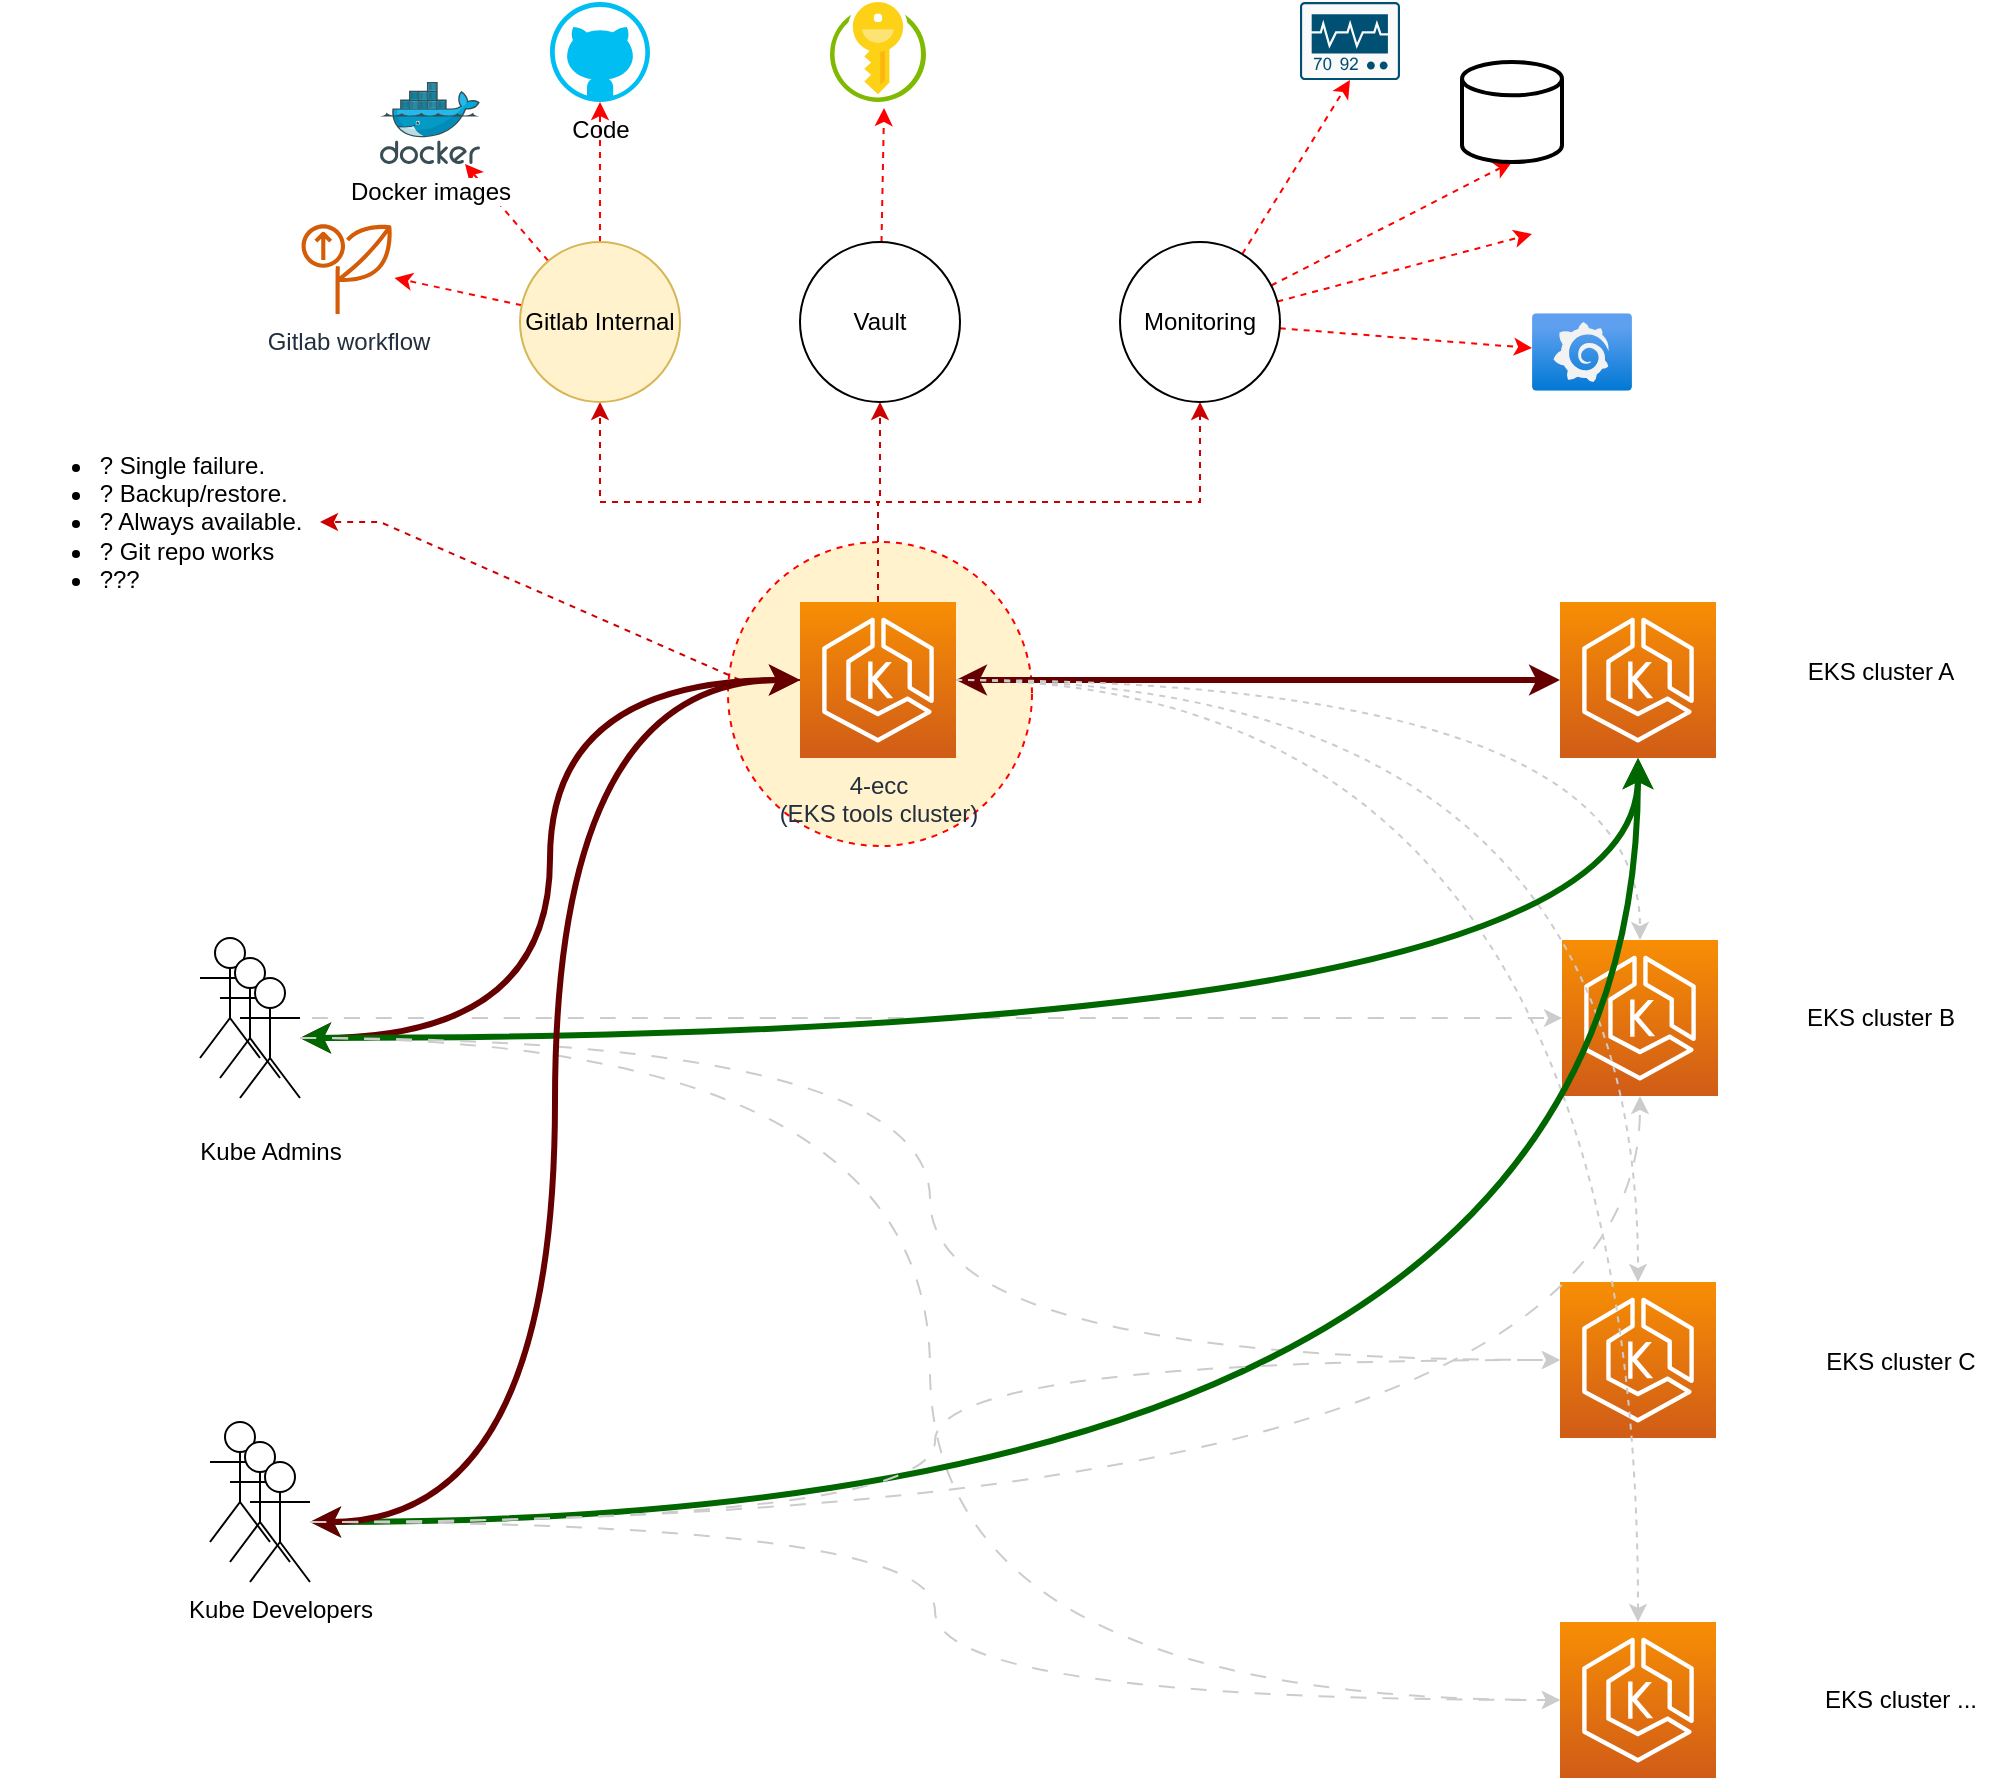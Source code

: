 <mxfile version="20.8.20" type="github">
  <diagram name="Page-1" id="iKSSGSfsI78JwVMg9x92">
    <mxGraphModel dx="2084" dy="2231" grid="1" gridSize="10" guides="1" tooltips="1" connect="1" arrows="1" fold="1" page="1" pageScale="1" pageWidth="850" pageHeight="1100" math="0" shadow="0">
      <root>
        <mxCell id="0" />
        <mxCell id="1" parent="0" />
        <mxCell id="E7aqRdTUFvspt7AXuFuK-26" value="" style="ellipse;whiteSpace=wrap;html=1;aspect=fixed;strokeColor=#FF0000;dashed=1;fillColor=#fff2cc;strokeWidth=1;" parent="1" vertex="1">
          <mxGeometry x="214" y="260" width="152" height="152" as="geometry" />
        </mxCell>
        <mxCell id="REabcQUZrqvfgA8ZS0G6-1" value="" style="sketch=0;points=[[0,0,0],[0.25,0,0],[0.5,0,0],[0.75,0,0],[1,0,0],[0,1,0],[0.25,1,0],[0.5,1,0],[0.75,1,0],[1,1,0],[0,0.25,0],[0,0.5,0],[0,0.75,0],[1,0.25,0],[1,0.5,0],[1,0.75,0]];outlineConnect=0;fontColor=#232F3E;gradientColor=#F78E04;gradientDirection=north;fillColor=#D05C17;strokeColor=#ffffff;dashed=0;verticalLabelPosition=bottom;verticalAlign=top;align=center;html=1;fontSize=12;fontStyle=0;aspect=fixed;shape=mxgraph.aws4.resourceIcon;resIcon=mxgraph.aws4.eks;" parent="1" vertex="1">
          <mxGeometry x="630" y="290" width="78" height="78" as="geometry" />
        </mxCell>
        <mxCell id="REabcQUZrqvfgA8ZS0G6-2" value="" style="sketch=0;points=[[0,0,0],[0.25,0,0],[0.5,0,0],[0.75,0,0],[1,0,0],[0,1,0],[0.25,1,0],[0.5,1,0],[0.75,1,0],[1,1,0],[0,0.25,0],[0,0.5,0],[0,0.75,0],[1,0.25,0],[1,0.5,0],[1,0.75,0]];outlineConnect=0;fontColor=#232F3E;gradientColor=#F78E04;gradientDirection=north;fillColor=#D05C17;strokeColor=#ffffff;dashed=0;verticalLabelPosition=bottom;verticalAlign=top;align=center;html=1;fontSize=12;fontStyle=0;aspect=fixed;shape=mxgraph.aws4.resourceIcon;resIcon=mxgraph.aws4.eks;" parent="1" vertex="1">
          <mxGeometry x="631" y="459" width="78" height="78" as="geometry" />
        </mxCell>
        <mxCell id="REabcQUZrqvfgA8ZS0G6-3" value="" style="sketch=0;points=[[0,0,0],[0.25,0,0],[0.5,0,0],[0.75,0,0],[1,0,0],[0,1,0],[0.25,1,0],[0.5,1,0],[0.75,1,0],[1,1,0],[0,0.25,0],[0,0.5,0],[0,0.75,0],[1,0.25,0],[1,0.5,0],[1,0.75,0]];outlineConnect=0;fontColor=#232F3E;gradientColor=#F78E04;gradientDirection=north;fillColor=#D05C17;strokeColor=#ffffff;dashed=0;verticalLabelPosition=bottom;verticalAlign=top;align=center;html=1;fontSize=12;fontStyle=0;aspect=fixed;shape=mxgraph.aws4.resourceIcon;resIcon=mxgraph.aws4.eks;" parent="1" vertex="1">
          <mxGeometry x="630" y="630" width="78" height="78" as="geometry" />
        </mxCell>
        <mxCell id="REabcQUZrqvfgA8ZS0G6-4" value="" style="sketch=0;points=[[0,0,0],[0.25,0,0],[0.5,0,0],[0.75,0,0],[1,0,0],[0,1,0],[0.25,1,0],[0.5,1,0],[0.75,1,0],[1,1,0],[0,0.25,0],[0,0.5,0],[0,0.75,0],[1,0.25,0],[1,0.5,0],[1,0.75,0]];outlineConnect=0;fontColor=#232F3E;gradientColor=#F78E04;gradientDirection=north;fillColor=#D05C17;strokeColor=#ffffff;dashed=0;verticalLabelPosition=bottom;verticalAlign=top;align=center;html=1;fontSize=12;fontStyle=0;aspect=fixed;shape=mxgraph.aws4.resourceIcon;resIcon=mxgraph.aws4.eks;" parent="1" vertex="1">
          <mxGeometry x="630" y="800" width="78" height="78" as="geometry" />
        </mxCell>
        <mxCell id="REabcQUZrqvfgA8ZS0G6-25" style="edgeStyle=orthogonalEdgeStyle;curved=1;rounded=0;orthogonalLoop=1;jettySize=auto;html=1;entryX=0;entryY=0.5;entryDx=0;entryDy=0;entryPerimeter=0;strokeColor=#660000;startArrow=classic;startFill=1;strokeWidth=3;" parent="1" source="REabcQUZrqvfgA8ZS0G6-5" target="REabcQUZrqvfgA8ZS0G6-1" edge="1">
          <mxGeometry relative="1" as="geometry" />
        </mxCell>
        <mxCell id="REabcQUZrqvfgA8ZS0G6-27" style="edgeStyle=orthogonalEdgeStyle;curved=1;rounded=0;orthogonalLoop=1;jettySize=auto;html=1;entryX=0.5;entryY=0;entryDx=0;entryDy=0;entryPerimeter=0;strokeColor=#CCCCCC;dashed=1;" parent="1" source="REabcQUZrqvfgA8ZS0G6-5" target="REabcQUZrqvfgA8ZS0G6-2" edge="1">
          <mxGeometry relative="1" as="geometry" />
        </mxCell>
        <mxCell id="REabcQUZrqvfgA8ZS0G6-28" style="edgeStyle=orthogonalEdgeStyle;curved=1;rounded=0;orthogonalLoop=1;jettySize=auto;html=1;entryX=0.5;entryY=0;entryDx=0;entryDy=0;entryPerimeter=0;strokeColor=#CCCCCC;dashed=1;" parent="1" source="REabcQUZrqvfgA8ZS0G6-5" target="REabcQUZrqvfgA8ZS0G6-3" edge="1">
          <mxGeometry relative="1" as="geometry" />
        </mxCell>
        <mxCell id="REabcQUZrqvfgA8ZS0G6-29" style="edgeStyle=orthogonalEdgeStyle;curved=1;rounded=0;orthogonalLoop=1;jettySize=auto;html=1;strokeColor=#CCCCCC;dashed=1;" parent="1" source="REabcQUZrqvfgA8ZS0G6-5" target="REabcQUZrqvfgA8ZS0G6-4" edge="1">
          <mxGeometry relative="1" as="geometry" />
        </mxCell>
        <mxCell id="REabcQUZrqvfgA8ZS0G6-47" style="edgeStyle=orthogonalEdgeStyle;rounded=0;orthogonalLoop=1;jettySize=auto;html=1;entryX=0.5;entryY=1;entryDx=0;entryDy=0;dashed=1;strokeColor=#CC0000;strokeWidth=1;startArrow=none;startFill=0;" parent="1" source="REabcQUZrqvfgA8ZS0G6-5" target="REabcQUZrqvfgA8ZS0G6-44" edge="1">
          <mxGeometry relative="1" as="geometry">
            <Array as="points">
              <mxPoint x="289" y="240" />
              <mxPoint x="150" y="240" />
            </Array>
          </mxGeometry>
        </mxCell>
        <mxCell id="REabcQUZrqvfgA8ZS0G6-48" style="edgeStyle=orthogonalEdgeStyle;rounded=0;orthogonalLoop=1;jettySize=auto;html=1;entryX=0.5;entryY=1;entryDx=0;entryDy=0;dashed=1;strokeColor=#CC0000;strokeWidth=1;startArrow=none;startFill=0;" parent="1" source="REabcQUZrqvfgA8ZS0G6-5" target="REabcQUZrqvfgA8ZS0G6-45" edge="1">
          <mxGeometry relative="1" as="geometry" />
        </mxCell>
        <mxCell id="REabcQUZrqvfgA8ZS0G6-49" style="edgeStyle=orthogonalEdgeStyle;rounded=0;orthogonalLoop=1;jettySize=auto;html=1;entryX=0.5;entryY=1;entryDx=0;entryDy=0;dashed=1;strokeColor=#CC0000;strokeWidth=1;startArrow=none;startFill=0;" parent="1" source="REabcQUZrqvfgA8ZS0G6-5" edge="1">
          <mxGeometry relative="1" as="geometry">
            <Array as="points">
              <mxPoint x="289" y="240" />
              <mxPoint x="450" y="240" />
            </Array>
            <mxPoint x="450" y="190" as="targetPoint" />
          </mxGeometry>
        </mxCell>
        <mxCell id="REabcQUZrqvfgA8ZS0G6-53" style="edgeStyle=entityRelationEdgeStyle;rounded=0;orthogonalLoop=1;jettySize=auto;html=1;dashed=1;strokeColor=#CC0000;strokeWidth=1;startArrow=none;startFill=0;" parent="1" source="REabcQUZrqvfgA8ZS0G6-5" target="REabcQUZrqvfgA8ZS0G6-52" edge="1">
          <mxGeometry relative="1" as="geometry" />
        </mxCell>
        <mxCell id="REabcQUZrqvfgA8ZS0G6-5" value="4-ecc &lt;br&gt;(EKS tools cluster)" style="sketch=0;points=[[0,0,0],[0.25,0,0],[0.5,0,0],[0.75,0,0],[1,0,0],[0,1,0],[0.25,1,0],[0.5,1,0],[0.75,1,0],[1,1,0],[0,0.25,0],[0,0.5,0],[0,0.75,0],[1,0.25,0],[1,0.5,0],[1,0.75,0]];outlineConnect=0;fontColor=#232F3E;gradientColor=#F78E04;gradientDirection=north;fillColor=#D05C17;strokeColor=#ffffff;dashed=0;verticalLabelPosition=bottom;verticalAlign=top;align=center;html=1;fontSize=12;fontStyle=0;aspect=fixed;shape=mxgraph.aws4.resourceIcon;resIcon=mxgraph.aws4.eks;" parent="1" vertex="1">
          <mxGeometry x="250" y="290" width="78" height="78" as="geometry" />
        </mxCell>
        <mxCell id="REabcQUZrqvfgA8ZS0G6-6" value="" style="shape=umlActor;verticalLabelPosition=bottom;verticalAlign=top;html=1;outlineConnect=0;" parent="1" vertex="1">
          <mxGeometry x="-50" y="458" width="30" height="60" as="geometry" />
        </mxCell>
        <mxCell id="REabcQUZrqvfgA8ZS0G6-31" style="edgeStyle=orthogonalEdgeStyle;curved=1;rounded=0;orthogonalLoop=1;jettySize=auto;html=1;dashed=1;dashPattern=8 8;strokeColor=#CCCCCC;" parent="1" source="REabcQUZrqvfgA8ZS0G6-13" target="REabcQUZrqvfgA8ZS0G6-2" edge="1">
          <mxGeometry relative="1" as="geometry" />
        </mxCell>
        <mxCell id="REabcQUZrqvfgA8ZS0G6-13" value="" style="shape=umlActor;verticalLabelPosition=bottom;verticalAlign=top;html=1;outlineConnect=0;" parent="1" vertex="1">
          <mxGeometry x="-40" y="468" width="30" height="60" as="geometry" />
        </mxCell>
        <mxCell id="REabcQUZrqvfgA8ZS0G6-20" style="edgeStyle=orthogonalEdgeStyle;curved=1;rounded=0;orthogonalLoop=1;jettySize=auto;html=1;entryX=0;entryY=0.5;entryDx=0;entryDy=0;entryPerimeter=0;strokeColor=#660000;startArrow=classic;startFill=1;strokeWidth=3;" parent="1" source="REabcQUZrqvfgA8ZS0G6-14" target="REabcQUZrqvfgA8ZS0G6-5" edge="1">
          <mxGeometry relative="1" as="geometry" />
        </mxCell>
        <mxCell id="REabcQUZrqvfgA8ZS0G6-21" style="edgeStyle=orthogonalEdgeStyle;curved=1;rounded=0;orthogonalLoop=1;jettySize=auto;html=1;strokeColor=#006600;startArrow=classic;startFill=1;strokeWidth=3;" parent="1" source="REabcQUZrqvfgA8ZS0G6-14" target="REabcQUZrqvfgA8ZS0G6-1" edge="1">
          <mxGeometry relative="1" as="geometry" />
        </mxCell>
        <mxCell id="REabcQUZrqvfgA8ZS0G6-32" style="edgeStyle=orthogonalEdgeStyle;curved=1;rounded=0;orthogonalLoop=1;jettySize=auto;html=1;entryX=0;entryY=0.5;entryDx=0;entryDy=0;entryPerimeter=0;dashed=1;dashPattern=8 8;strokeColor=#CCCCCC;" parent="1" source="REabcQUZrqvfgA8ZS0G6-14" target="REabcQUZrqvfgA8ZS0G6-3" edge="1">
          <mxGeometry relative="1" as="geometry" />
        </mxCell>
        <mxCell id="REabcQUZrqvfgA8ZS0G6-33" style="edgeStyle=orthogonalEdgeStyle;curved=1;rounded=0;orthogonalLoop=1;jettySize=auto;html=1;entryX=0;entryY=0.5;entryDx=0;entryDy=0;entryPerimeter=0;dashed=1;dashPattern=8 8;strokeColor=#CCCCCC;" parent="1" source="REabcQUZrqvfgA8ZS0G6-14" target="REabcQUZrqvfgA8ZS0G6-4" edge="1">
          <mxGeometry relative="1" as="geometry" />
        </mxCell>
        <mxCell id="REabcQUZrqvfgA8ZS0G6-14" value="" style="shape=umlActor;verticalLabelPosition=bottom;verticalAlign=top;html=1;outlineConnect=0;" parent="1" vertex="1">
          <mxGeometry x="-30" y="478" width="30" height="60" as="geometry" />
        </mxCell>
        <mxCell id="REabcQUZrqvfgA8ZS0G6-16" value="" style="shape=umlActor;verticalLabelPosition=bottom;verticalAlign=top;html=1;outlineConnect=0;" parent="1" vertex="1">
          <mxGeometry x="-45" y="700" width="30" height="60" as="geometry" />
        </mxCell>
        <mxCell id="REabcQUZrqvfgA8ZS0G6-17" value="" style="shape=umlActor;verticalLabelPosition=bottom;verticalAlign=top;html=1;outlineConnect=0;" parent="1" vertex="1">
          <mxGeometry x="-35" y="710" width="30" height="60" as="geometry" />
        </mxCell>
        <mxCell id="REabcQUZrqvfgA8ZS0G6-23" style="edgeStyle=orthogonalEdgeStyle;curved=1;rounded=0;orthogonalLoop=1;jettySize=auto;html=1;strokeColor=#006600;startArrow=classic;startFill=1;strokeWidth=3;" parent="1" source="REabcQUZrqvfgA8ZS0G6-18" target="REabcQUZrqvfgA8ZS0G6-1" edge="1">
          <mxGeometry relative="1" as="geometry" />
        </mxCell>
        <mxCell id="REabcQUZrqvfgA8ZS0G6-24" style="edgeStyle=orthogonalEdgeStyle;curved=1;rounded=0;orthogonalLoop=1;jettySize=auto;html=1;entryX=0;entryY=0.5;entryDx=0;entryDy=0;entryPerimeter=0;strokeColor=#660000;startArrow=classic;startFill=1;strokeWidth=3;" parent="1" source="REabcQUZrqvfgA8ZS0G6-18" target="REabcQUZrqvfgA8ZS0G6-5" edge="1">
          <mxGeometry relative="1" as="geometry" />
        </mxCell>
        <mxCell id="REabcQUZrqvfgA8ZS0G6-34" style="edgeStyle=orthogonalEdgeStyle;curved=1;rounded=0;orthogonalLoop=1;jettySize=auto;html=1;dashed=1;dashPattern=8 8;strokeColor=#CCCCCC;" parent="1" source="REabcQUZrqvfgA8ZS0G6-18" target="REabcQUZrqvfgA8ZS0G6-2" edge="1">
          <mxGeometry relative="1" as="geometry" />
        </mxCell>
        <mxCell id="REabcQUZrqvfgA8ZS0G6-35" style="edgeStyle=orthogonalEdgeStyle;curved=1;rounded=0;orthogonalLoop=1;jettySize=auto;html=1;entryX=0;entryY=0.5;entryDx=0;entryDy=0;entryPerimeter=0;dashed=1;dashPattern=8 8;strokeColor=#CCCCCC;" parent="1" source="REabcQUZrqvfgA8ZS0G6-18" target="REabcQUZrqvfgA8ZS0G6-3" edge="1">
          <mxGeometry relative="1" as="geometry" />
        </mxCell>
        <mxCell id="REabcQUZrqvfgA8ZS0G6-36" style="edgeStyle=orthogonalEdgeStyle;curved=1;rounded=0;orthogonalLoop=1;jettySize=auto;html=1;entryX=0;entryY=0.5;entryDx=0;entryDy=0;entryPerimeter=0;dashed=1;dashPattern=8 8;strokeColor=#CCCCCC;" parent="1" source="REabcQUZrqvfgA8ZS0G6-18" target="REabcQUZrqvfgA8ZS0G6-4" edge="1">
          <mxGeometry relative="1" as="geometry" />
        </mxCell>
        <mxCell id="REabcQUZrqvfgA8ZS0G6-18" value="Kube Developers" style="shape=umlActor;verticalLabelPosition=bottom;verticalAlign=top;html=1;outlineConnect=0;" parent="1" vertex="1">
          <mxGeometry x="-25" y="720" width="30" height="60" as="geometry" />
        </mxCell>
        <mxCell id="REabcQUZrqvfgA8ZS0G6-19" value="Kube Admins" style="text;html=1;align=center;verticalAlign=middle;resizable=0;points=[];autosize=1;strokeColor=none;fillColor=none;" parent="1" vertex="1">
          <mxGeometry x="-60" y="550" width="90" height="30" as="geometry" />
        </mxCell>
        <mxCell id="REabcQUZrqvfgA8ZS0G6-38" value="EKS cluster A" style="text;html=1;align=center;verticalAlign=middle;resizable=0;points=[];autosize=1;strokeColor=none;fillColor=none;" parent="1" vertex="1">
          <mxGeometry x="740" y="310" width="100" height="30" as="geometry" />
        </mxCell>
        <mxCell id="REabcQUZrqvfgA8ZS0G6-39" value="EKS cluster B" style="text;html=1;align=center;verticalAlign=middle;resizable=0;points=[];autosize=1;strokeColor=none;fillColor=none;" parent="1" vertex="1">
          <mxGeometry x="740" y="483" width="100" height="30" as="geometry" />
        </mxCell>
        <mxCell id="REabcQUZrqvfgA8ZS0G6-40" value="EKS cluster C" style="text;html=1;align=center;verticalAlign=middle;resizable=0;points=[];autosize=1;strokeColor=none;fillColor=none;" parent="1" vertex="1">
          <mxGeometry x="750" y="655" width="100" height="30" as="geometry" />
        </mxCell>
        <mxCell id="REabcQUZrqvfgA8ZS0G6-41" value="EKS cluster ..." style="text;html=1;align=center;verticalAlign=middle;resizable=0;points=[];autosize=1;strokeColor=none;fillColor=none;" parent="1" vertex="1">
          <mxGeometry x="750" y="824" width="100" height="30" as="geometry" />
        </mxCell>
        <mxCell id="E7aqRdTUFvspt7AXuFuK-9" style="edgeStyle=orthogonalEdgeStyle;rounded=0;orthogonalLoop=1;jettySize=auto;html=1;dashed=1;strokeColor=#FF0000;" parent="1" source="REabcQUZrqvfgA8ZS0G6-44" target="E7aqRdTUFvspt7AXuFuK-5" edge="1">
          <mxGeometry relative="1" as="geometry" />
        </mxCell>
        <mxCell id="E7aqRdTUFvspt7AXuFuK-10" style="rounded=0;orthogonalLoop=1;jettySize=auto;html=1;dashed=1;strokeColor=#FF0000;" parent="1" source="REabcQUZrqvfgA8ZS0G6-44" target="E7aqRdTUFvspt7AXuFuK-6" edge="1">
          <mxGeometry relative="1" as="geometry" />
        </mxCell>
        <mxCell id="E7aqRdTUFvspt7AXuFuK-11" style="rounded=0;orthogonalLoop=1;jettySize=auto;html=1;dashed=1;strokeColor=#FF0000;" parent="1" source="REabcQUZrqvfgA8ZS0G6-44" target="E7aqRdTUFvspt7AXuFuK-8" edge="1">
          <mxGeometry relative="1" as="geometry" />
        </mxCell>
        <mxCell id="REabcQUZrqvfgA8ZS0G6-44" value="Gitlab Internal" style="ellipse;whiteSpace=wrap;html=1;aspect=fixed;fillColor=#fff2cc;strokeColor=#d6b656;" parent="1" vertex="1">
          <mxGeometry x="110" y="110" width="80" height="80" as="geometry" />
        </mxCell>
        <mxCell id="E7aqRdTUFvspt7AXuFuK-24" style="edgeStyle=none;rounded=0;orthogonalLoop=1;jettySize=auto;html=1;entryX=0.563;entryY=1.06;entryDx=0;entryDy=0;entryPerimeter=0;dashed=1;strokeColor=#FF0000;" parent="1" source="REabcQUZrqvfgA8ZS0G6-45" target="E7aqRdTUFvspt7AXuFuK-12" edge="1">
          <mxGeometry relative="1" as="geometry" />
        </mxCell>
        <mxCell id="REabcQUZrqvfgA8ZS0G6-45" value="Vault" style="ellipse;whiteSpace=wrap;html=1;aspect=fixed;" parent="1" vertex="1">
          <mxGeometry x="250" y="110" width="80" height="80" as="geometry" />
        </mxCell>
        <mxCell id="REabcQUZrqvfgA8ZS0G6-52" value="&lt;ul&gt;&lt;li style=&quot;text-align: justify;&quot;&gt;? Single failure.&lt;/li&gt;&lt;li style=&quot;text-align: justify;&quot;&gt;? Backup/restore.&lt;/li&gt;&lt;li style=&quot;text-align: justify;&quot;&gt;? Always available.&lt;br&gt;&lt;/li&gt;&lt;li style=&quot;text-align: justify;&quot;&gt;? Git repo works&lt;/li&gt;&lt;li style=&quot;text-align: justify;&quot;&gt;???&lt;/li&gt;&lt;/ul&gt;" style="text;html=1;align=center;verticalAlign=middle;resizable=0;points=[];autosize=1;strokeColor=none;fillColor=none;" parent="1" vertex="1">
          <mxGeometry x="-150" y="195" width="160" height="110" as="geometry" />
        </mxCell>
        <mxCell id="E7aqRdTUFvspt7AXuFuK-18" style="edgeStyle=none;rounded=0;orthogonalLoop=1;jettySize=auto;html=1;entryX=0.5;entryY=1;entryDx=0;entryDy=0;entryPerimeter=0;dashed=1;strokeColor=#FF0000;" parent="1" source="E7aqRdTUFvspt7AXuFuK-1" target="E7aqRdTUFvspt7AXuFuK-13" edge="1">
          <mxGeometry relative="1" as="geometry" />
        </mxCell>
        <mxCell id="E7aqRdTUFvspt7AXuFuK-19" style="edgeStyle=none;rounded=0;orthogonalLoop=1;jettySize=auto;html=1;entryX=0.5;entryY=1;entryDx=0;entryDy=0;entryPerimeter=0;dashed=1;strokeColor=#FF0000;" parent="1" source="E7aqRdTUFvspt7AXuFuK-1" target="E7aqRdTUFvspt7AXuFuK-17" edge="1">
          <mxGeometry relative="1" as="geometry" />
        </mxCell>
        <mxCell id="E7aqRdTUFvspt7AXuFuK-20" style="edgeStyle=none;rounded=0;orthogonalLoop=1;jettySize=auto;html=1;entryX=0;entryY=0.5;entryDx=0;entryDy=0;dashed=1;strokeColor=#FF0000;" parent="1" source="E7aqRdTUFvspt7AXuFuK-1" target="E7aqRdTUFvspt7AXuFuK-14" edge="1">
          <mxGeometry relative="1" as="geometry" />
        </mxCell>
        <mxCell id="E7aqRdTUFvspt7AXuFuK-21" style="edgeStyle=none;rounded=0;orthogonalLoop=1;jettySize=auto;html=1;dashed=1;strokeColor=#FF0000;" parent="1" source="E7aqRdTUFvspt7AXuFuK-1" target="E7aqRdTUFvspt7AXuFuK-16" edge="1">
          <mxGeometry relative="1" as="geometry" />
        </mxCell>
        <mxCell id="E7aqRdTUFvspt7AXuFuK-1" value="Monitoring" style="ellipse;whiteSpace=wrap;html=1;aspect=fixed;" parent="1" vertex="1">
          <mxGeometry x="410" y="110" width="80" height="80" as="geometry" />
        </mxCell>
        <mxCell id="E7aqRdTUFvspt7AXuFuK-5" value="Code" style="verticalLabelPosition=bottom;html=1;verticalAlign=top;align=center;strokeColor=none;fillColor=#00BEF2;shape=mxgraph.azure.github_code;pointerEvents=1;" parent="1" vertex="1">
          <mxGeometry x="125" y="-10" width="50" height="50" as="geometry" />
        </mxCell>
        <mxCell id="E7aqRdTUFvspt7AXuFuK-6" value="Docker images" style="sketch=0;aspect=fixed;html=1;points=[];align=center;image;fontSize=12;image=img/lib/mscae/Docker.svg;" parent="1" vertex="1">
          <mxGeometry x="40" y="30" width="50" height="41" as="geometry" />
        </mxCell>
        <mxCell id="E7aqRdTUFvspt7AXuFuK-8" value="Gitlab workflow" style="sketch=0;outlineConnect=0;fontColor=#232F3E;gradientColor=none;fillColor=#D45B07;strokeColor=none;dashed=0;verticalLabelPosition=bottom;verticalAlign=top;align=center;html=1;fontSize=12;fontStyle=0;aspect=fixed;pointerEvents=1;shape=mxgraph.aws4.deployment;" parent="1" vertex="1">
          <mxGeometry y="100" width="48" height="46" as="geometry" />
        </mxCell>
        <mxCell id="E7aqRdTUFvspt7AXuFuK-12" value="" style="sketch=0;aspect=fixed;html=1;points=[];align=center;image;fontSize=12;image=img/lib/mscae/Key_Vaults.svg;" parent="1" vertex="1">
          <mxGeometry x="265" y="-10" width="48" height="50" as="geometry" />
        </mxCell>
        <mxCell id="E7aqRdTUFvspt7AXuFuK-13" value="" style="sketch=0;points=[[0.015,0.015,0],[0.985,0.015,0],[0.985,0.985,0],[0.015,0.985,0],[0.25,0,0],[0.5,0,0],[0.75,0,0],[1,0.25,0],[1,0.5,0],[1,0.75,0],[0.75,1,0],[0.5,1,0],[0.25,1,0],[0,0.75,0],[0,0.5,0],[0,0.25,0]];verticalLabelPosition=bottom;html=1;verticalAlign=top;aspect=fixed;align=center;pointerEvents=1;shape=mxgraph.cisco19.rect;prIcon=monitor;fillColor=#FAFAFA;strokeColor=#005073;" parent="1" vertex="1">
          <mxGeometry x="500" y="-10" width="50" height="39.06" as="geometry" />
        </mxCell>
        <mxCell id="E7aqRdTUFvspt7AXuFuK-14" value="" style="shape=image;html=1;verticalAlign=top;verticalLabelPosition=bottom;labelBackgroundColor=#ffffff;imageAspect=0;aspect=fixed;image=https://cdn1.iconfinder.com/data/icons/ui-essential-17/32/UI_Essential_Outline_1_essential-app-ui-sound-speaker-128.png" parent="1" vertex="1">
          <mxGeometry x="616" y="81" width="50" height="50" as="geometry" />
        </mxCell>
        <mxCell id="E7aqRdTUFvspt7AXuFuK-16" value="" style="aspect=fixed;html=1;points=[];align=center;image;fontSize=12;image=img/lib/azure2/other/Grafana.svg;" parent="1" vertex="1">
          <mxGeometry x="616" y="145.59" width="50" height="38.82" as="geometry" />
        </mxCell>
        <mxCell id="E7aqRdTUFvspt7AXuFuK-17" value="" style="strokeWidth=2;html=1;shape=mxgraph.flowchart.database;whiteSpace=wrap;" parent="1" vertex="1">
          <mxGeometry x="581" y="20" width="50" height="50" as="geometry" />
        </mxCell>
        <mxCell id="YKit_Geb9ufmEt66s8in-1" value="" style="shape=image;html=1;verticalAlign=top;verticalLabelPosition=bottom;labelBackgroundColor=#ffffff;imageAspect=0;aspect=fixed;image=https://cdn4.iconfinder.com/data/icons/game-of-thrones-4/64/game_of_thrones_game_thrones_series_element_fire_flame_heat-128.png;dashed=1;strokeColor=#FF0000;strokeWidth=1;" vertex="1" parent="1">
          <mxGeometry x="-120" y="160" width="50" height="50" as="geometry" />
        </mxCell>
      </root>
    </mxGraphModel>
  </diagram>
</mxfile>
